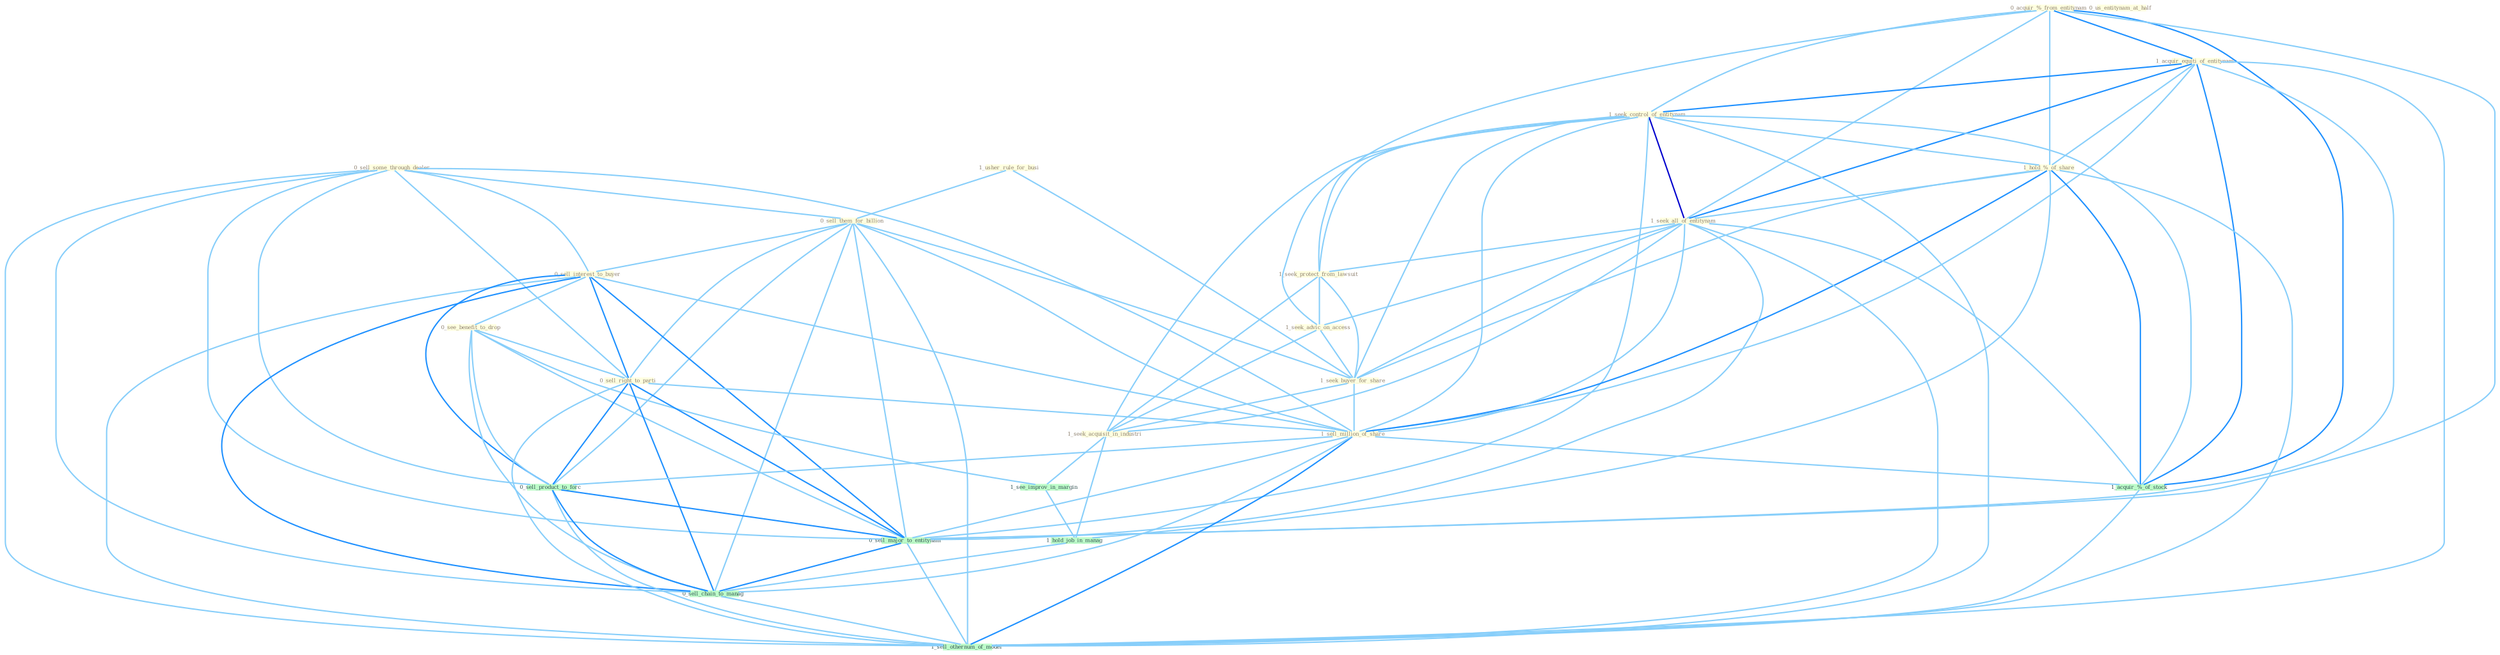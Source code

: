 Graph G{ 
    node
    [shape=polygon,style=filled,width=.5,height=.06,color="#BDFCC9",fixedsize=true,fontsize=4,
    fontcolor="#2f4f4f"];
    {node
    [color="#ffffe0", fontcolor="#8b7d6b"] "0_acquir_%_from_entitynam " "1_acquir_equiti_of_entitynam " "0_sell_some_through_dealer " "1_seek_control_of_entitynam " "1_hold_%_of_share " "1_seek_all_of_entitynam " "1_usher_rule_for_busi " "0_sell_them_for_billion " "1_seek_protect_from_lawsuit " "1_seek_advic_on_access " "0_us_entitynam_at_half " "1_seek_buyer_for_share " "0_sell_interest_to_buyer " "0_see_benefit_to_drop " "0_sell_right_to_parti " "1_sell_million_of_share " "1_seek_acquisit_in_industri "}
{node [color="#fff0f5", fontcolor="#b22222"]}
edge [color="#B0E2FF"];

	"0_acquir_%_from_entitynam " -- "1_acquir_equiti_of_entitynam " [w="2", color="#1e90ff" , len=0.8];
	"0_acquir_%_from_entitynam " -- "1_seek_control_of_entitynam " [w="1", color="#87cefa" ];
	"0_acquir_%_from_entitynam " -- "1_hold_%_of_share " [w="1", color="#87cefa" ];
	"0_acquir_%_from_entitynam " -- "1_seek_all_of_entitynam " [w="1", color="#87cefa" ];
	"0_acquir_%_from_entitynam " -- "1_seek_protect_from_lawsuit " [w="1", color="#87cefa" ];
	"0_acquir_%_from_entitynam " -- "1_acquir_%_of_stock " [w="2", color="#1e90ff" , len=0.8];
	"0_acquir_%_from_entitynam " -- "0_sell_major_to_entitynam " [w="1", color="#87cefa" ];
	"1_acquir_equiti_of_entitynam " -- "1_seek_control_of_entitynam " [w="2", color="#1e90ff" , len=0.8];
	"1_acquir_equiti_of_entitynam " -- "1_hold_%_of_share " [w="1", color="#87cefa" ];
	"1_acquir_equiti_of_entitynam " -- "1_seek_all_of_entitynam " [w="2", color="#1e90ff" , len=0.8];
	"1_acquir_equiti_of_entitynam " -- "1_sell_million_of_share " [w="1", color="#87cefa" ];
	"1_acquir_equiti_of_entitynam " -- "1_acquir_%_of_stock " [w="2", color="#1e90ff" , len=0.8];
	"1_acquir_equiti_of_entitynam " -- "0_sell_major_to_entitynam " [w="1", color="#87cefa" ];
	"1_acquir_equiti_of_entitynam " -- "1_sell_othernum_of_model " [w="1", color="#87cefa" ];
	"0_sell_some_through_dealer " -- "0_sell_them_for_billion " [w="1", color="#87cefa" ];
	"0_sell_some_through_dealer " -- "0_sell_interest_to_buyer " [w="1", color="#87cefa" ];
	"0_sell_some_through_dealer " -- "0_sell_right_to_parti " [w="1", color="#87cefa" ];
	"0_sell_some_through_dealer " -- "1_sell_million_of_share " [w="1", color="#87cefa" ];
	"0_sell_some_through_dealer " -- "0_sell_product_to_forc " [w="1", color="#87cefa" ];
	"0_sell_some_through_dealer " -- "0_sell_major_to_entitynam " [w="1", color="#87cefa" ];
	"0_sell_some_through_dealer " -- "0_sell_chain_to_manag " [w="1", color="#87cefa" ];
	"0_sell_some_through_dealer " -- "1_sell_othernum_of_model " [w="1", color="#87cefa" ];
	"1_seek_control_of_entitynam " -- "1_hold_%_of_share " [w="1", color="#87cefa" ];
	"1_seek_control_of_entitynam " -- "1_seek_all_of_entitynam " [w="3", color="#0000cd" , len=0.6];
	"1_seek_control_of_entitynam " -- "1_seek_protect_from_lawsuit " [w="1", color="#87cefa" ];
	"1_seek_control_of_entitynam " -- "1_seek_advic_on_access " [w="1", color="#87cefa" ];
	"1_seek_control_of_entitynam " -- "1_seek_buyer_for_share " [w="1", color="#87cefa" ];
	"1_seek_control_of_entitynam " -- "1_sell_million_of_share " [w="1", color="#87cefa" ];
	"1_seek_control_of_entitynam " -- "1_seek_acquisit_in_industri " [w="1", color="#87cefa" ];
	"1_seek_control_of_entitynam " -- "1_acquir_%_of_stock " [w="1", color="#87cefa" ];
	"1_seek_control_of_entitynam " -- "0_sell_major_to_entitynam " [w="1", color="#87cefa" ];
	"1_seek_control_of_entitynam " -- "1_sell_othernum_of_model " [w="1", color="#87cefa" ];
	"1_hold_%_of_share " -- "1_seek_all_of_entitynam " [w="1", color="#87cefa" ];
	"1_hold_%_of_share " -- "1_seek_buyer_for_share " [w="1", color="#87cefa" ];
	"1_hold_%_of_share " -- "1_sell_million_of_share " [w="2", color="#1e90ff" , len=0.8];
	"1_hold_%_of_share " -- "1_acquir_%_of_stock " [w="2", color="#1e90ff" , len=0.8];
	"1_hold_%_of_share " -- "1_hold_job_in_manag " [w="1", color="#87cefa" ];
	"1_hold_%_of_share " -- "1_sell_othernum_of_model " [w="1", color="#87cefa" ];
	"1_seek_all_of_entitynam " -- "1_seek_protect_from_lawsuit " [w="1", color="#87cefa" ];
	"1_seek_all_of_entitynam " -- "1_seek_advic_on_access " [w="1", color="#87cefa" ];
	"1_seek_all_of_entitynam " -- "1_seek_buyer_for_share " [w="1", color="#87cefa" ];
	"1_seek_all_of_entitynam " -- "1_sell_million_of_share " [w="1", color="#87cefa" ];
	"1_seek_all_of_entitynam " -- "1_seek_acquisit_in_industri " [w="1", color="#87cefa" ];
	"1_seek_all_of_entitynam " -- "1_acquir_%_of_stock " [w="1", color="#87cefa" ];
	"1_seek_all_of_entitynam " -- "0_sell_major_to_entitynam " [w="1", color="#87cefa" ];
	"1_seek_all_of_entitynam " -- "1_sell_othernum_of_model " [w="1", color="#87cefa" ];
	"1_usher_rule_for_busi " -- "0_sell_them_for_billion " [w="1", color="#87cefa" ];
	"1_usher_rule_for_busi " -- "1_seek_buyer_for_share " [w="1", color="#87cefa" ];
	"0_sell_them_for_billion " -- "1_seek_buyer_for_share " [w="1", color="#87cefa" ];
	"0_sell_them_for_billion " -- "0_sell_interest_to_buyer " [w="1", color="#87cefa" ];
	"0_sell_them_for_billion " -- "0_sell_right_to_parti " [w="1", color="#87cefa" ];
	"0_sell_them_for_billion " -- "1_sell_million_of_share " [w="1", color="#87cefa" ];
	"0_sell_them_for_billion " -- "0_sell_product_to_forc " [w="1", color="#87cefa" ];
	"0_sell_them_for_billion " -- "0_sell_major_to_entitynam " [w="1", color="#87cefa" ];
	"0_sell_them_for_billion " -- "0_sell_chain_to_manag " [w="1", color="#87cefa" ];
	"0_sell_them_for_billion " -- "1_sell_othernum_of_model " [w="1", color="#87cefa" ];
	"1_seek_protect_from_lawsuit " -- "1_seek_advic_on_access " [w="1", color="#87cefa" ];
	"1_seek_protect_from_lawsuit " -- "1_seek_buyer_for_share " [w="1", color="#87cefa" ];
	"1_seek_protect_from_lawsuit " -- "1_seek_acquisit_in_industri " [w="1", color="#87cefa" ];
	"1_seek_advic_on_access " -- "1_seek_buyer_for_share " [w="1", color="#87cefa" ];
	"1_seek_advic_on_access " -- "1_seek_acquisit_in_industri " [w="1", color="#87cefa" ];
	"1_seek_buyer_for_share " -- "1_sell_million_of_share " [w="1", color="#87cefa" ];
	"1_seek_buyer_for_share " -- "1_seek_acquisit_in_industri " [w="1", color="#87cefa" ];
	"0_sell_interest_to_buyer " -- "0_see_benefit_to_drop " [w="1", color="#87cefa" ];
	"0_sell_interest_to_buyer " -- "0_sell_right_to_parti " [w="2", color="#1e90ff" , len=0.8];
	"0_sell_interest_to_buyer " -- "1_sell_million_of_share " [w="1", color="#87cefa" ];
	"0_sell_interest_to_buyer " -- "0_sell_product_to_forc " [w="2", color="#1e90ff" , len=0.8];
	"0_sell_interest_to_buyer " -- "0_sell_major_to_entitynam " [w="2", color="#1e90ff" , len=0.8];
	"0_sell_interest_to_buyer " -- "0_sell_chain_to_manag " [w="2", color="#1e90ff" , len=0.8];
	"0_sell_interest_to_buyer " -- "1_sell_othernum_of_model " [w="1", color="#87cefa" ];
	"0_see_benefit_to_drop " -- "0_sell_right_to_parti " [w="1", color="#87cefa" ];
	"0_see_benefit_to_drop " -- "1_see_improv_in_margin " [w="1", color="#87cefa" ];
	"0_see_benefit_to_drop " -- "0_sell_product_to_forc " [w="1", color="#87cefa" ];
	"0_see_benefit_to_drop " -- "0_sell_major_to_entitynam " [w="1", color="#87cefa" ];
	"0_see_benefit_to_drop " -- "0_sell_chain_to_manag " [w="1", color="#87cefa" ];
	"0_sell_right_to_parti " -- "1_sell_million_of_share " [w="1", color="#87cefa" ];
	"0_sell_right_to_parti " -- "0_sell_product_to_forc " [w="2", color="#1e90ff" , len=0.8];
	"0_sell_right_to_parti " -- "0_sell_major_to_entitynam " [w="2", color="#1e90ff" , len=0.8];
	"0_sell_right_to_parti " -- "0_sell_chain_to_manag " [w="2", color="#1e90ff" , len=0.8];
	"0_sell_right_to_parti " -- "1_sell_othernum_of_model " [w="1", color="#87cefa" ];
	"1_sell_million_of_share " -- "1_acquir_%_of_stock " [w="1", color="#87cefa" ];
	"1_sell_million_of_share " -- "0_sell_product_to_forc " [w="1", color="#87cefa" ];
	"1_sell_million_of_share " -- "0_sell_major_to_entitynam " [w="1", color="#87cefa" ];
	"1_sell_million_of_share " -- "0_sell_chain_to_manag " [w="1", color="#87cefa" ];
	"1_sell_million_of_share " -- "1_sell_othernum_of_model " [w="2", color="#1e90ff" , len=0.8];
	"1_seek_acquisit_in_industri " -- "1_see_improv_in_margin " [w="1", color="#87cefa" ];
	"1_seek_acquisit_in_industri " -- "1_hold_job_in_manag " [w="1", color="#87cefa" ];
	"1_see_improv_in_margin " -- "1_hold_job_in_manag " [w="1", color="#87cefa" ];
	"1_acquir_%_of_stock " -- "1_sell_othernum_of_model " [w="1", color="#87cefa" ];
	"1_hold_job_in_manag " -- "0_sell_chain_to_manag " [w="1", color="#87cefa" ];
	"0_sell_product_to_forc " -- "0_sell_major_to_entitynam " [w="2", color="#1e90ff" , len=0.8];
	"0_sell_product_to_forc " -- "0_sell_chain_to_manag " [w="2", color="#1e90ff" , len=0.8];
	"0_sell_product_to_forc " -- "1_sell_othernum_of_model " [w="1", color="#87cefa" ];
	"0_sell_major_to_entitynam " -- "0_sell_chain_to_manag " [w="2", color="#1e90ff" , len=0.8];
	"0_sell_major_to_entitynam " -- "1_sell_othernum_of_model " [w="1", color="#87cefa" ];
	"0_sell_chain_to_manag " -- "1_sell_othernum_of_model " [w="1", color="#87cefa" ];
}